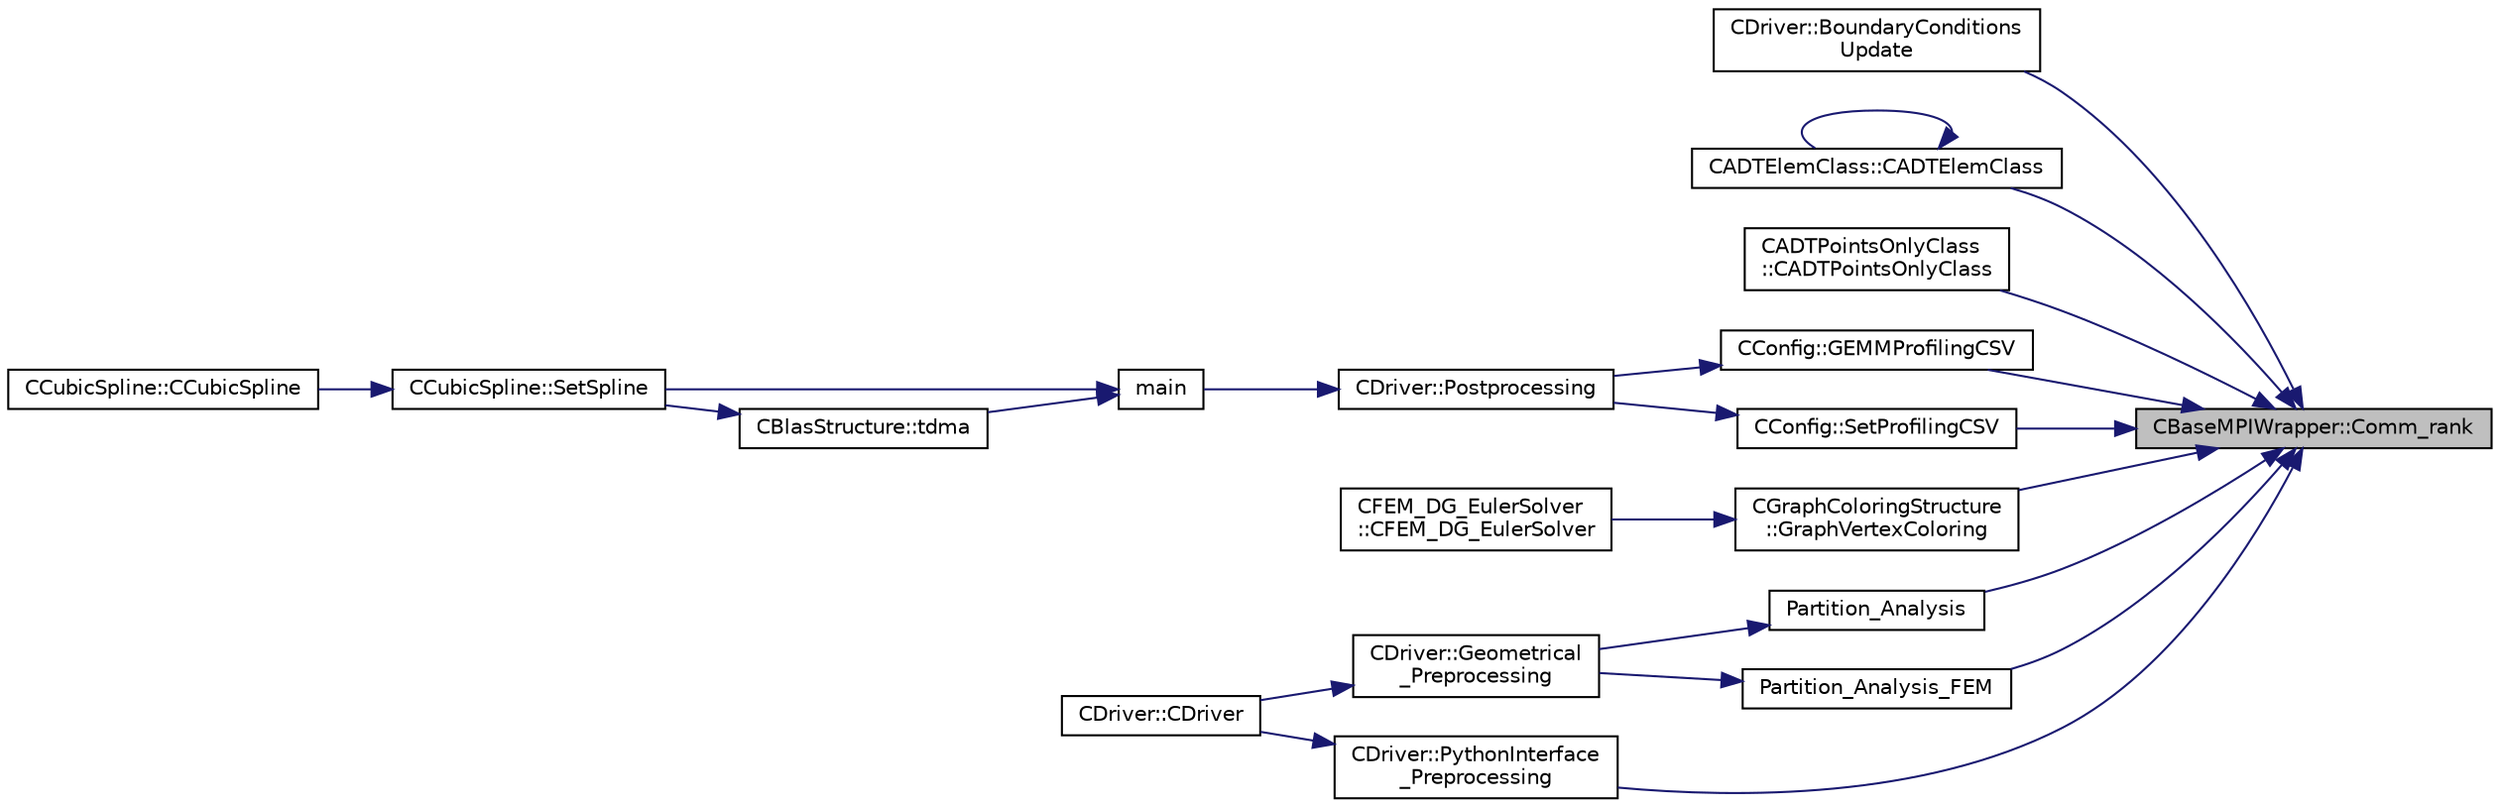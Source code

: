 digraph "CBaseMPIWrapper::Comm_rank"
{
 // LATEX_PDF_SIZE
  edge [fontname="Helvetica",fontsize="10",labelfontname="Helvetica",labelfontsize="10"];
  node [fontname="Helvetica",fontsize="10",shape=record];
  rankdir="RL";
  Node1 [label="CBaseMPIWrapper::Comm_rank",height=0.2,width=0.4,color="black", fillcolor="grey75", style="filled", fontcolor="black",tooltip=" "];
  Node1 -> Node2 [dir="back",color="midnightblue",fontsize="10",style="solid",fontname="Helvetica"];
  Node2 [label="CDriver::BoundaryConditions\lUpdate",height=0.2,width=0.4,color="black", fillcolor="white", style="filled",URL="$classCDriver.html#a77b0a53f8b2462e44d5e34299e3ef1c6",tooltip="Process the boundary conditions and update the multigrid structure."];
  Node1 -> Node3 [dir="back",color="midnightblue",fontsize="10",style="solid",fontname="Helvetica"];
  Node3 [label="CADTElemClass::CADTElemClass",height=0.2,width=0.4,color="black", fillcolor="white", style="filled",URL="$classCADTElemClass.html#aca84ec37470fc91943475dfc8bed21f0",tooltip="Constructor of the class."];
  Node3 -> Node3 [dir="back",color="midnightblue",fontsize="10",style="solid",fontname="Helvetica"];
  Node1 -> Node4 [dir="back",color="midnightblue",fontsize="10",style="solid",fontname="Helvetica"];
  Node4 [label="CADTPointsOnlyClass\l::CADTPointsOnlyClass",height=0.2,width=0.4,color="black", fillcolor="white", style="filled",URL="$classCADTPointsOnlyClass.html#a193a94454e42305eccc40988e0ac0f6d",tooltip="Constructor of the class."];
  Node1 -> Node5 [dir="back",color="midnightblue",fontsize="10",style="solid",fontname="Helvetica"];
  Node5 [label="CConfig::GEMMProfilingCSV",height=0.2,width=0.4,color="black", fillcolor="white", style="filled",URL="$classCConfig.html#a23daca0da392584c34dde6d85ea1f40f",tooltip="Write a CSV file containing the results of the profiling."];
  Node5 -> Node6 [dir="back",color="midnightblue",fontsize="10",style="solid",fontname="Helvetica"];
  Node6 [label="CDriver::Postprocessing",height=0.2,width=0.4,color="black", fillcolor="white", style="filled",URL="$classCDriver.html#a6ad9df8d8a8de75033ef296fed39c213",tooltip="Deallocation routine."];
  Node6 -> Node7 [dir="back",color="midnightblue",fontsize="10",style="solid",fontname="Helvetica"];
  Node7 [label="main",height=0.2,width=0.4,color="black", fillcolor="white", style="filled",URL="$SU2__CFD_8cpp.html#a0ddf1224851353fc92bfbff6f499fa97",tooltip=" "];
  Node7 -> Node8 [dir="back",color="midnightblue",fontsize="10",style="solid",fontname="Helvetica"];
  Node8 [label="CCubicSpline::SetSpline",height=0.2,width=0.4,color="black", fillcolor="white", style="filled",URL="$classCCubicSpline.html#adebd09a8541c796bef56126c6dac8217",tooltip="Build the spline."];
  Node8 -> Node9 [dir="back",color="midnightblue",fontsize="10",style="solid",fontname="Helvetica"];
  Node9 [label="CCubicSpline::CCubicSpline",height=0.2,width=0.4,color="black", fillcolor="white", style="filled",URL="$classCCubicSpline.html#a54563f11c26c56e03c2eb1a792fce067",tooltip="Constructor of the CCubicSpline class (defaults to natural spline)."];
  Node7 -> Node10 [dir="back",color="midnightblue",fontsize="10",style="solid",fontname="Helvetica"];
  Node10 [label="CBlasStructure::tdma",height=0.2,width=0.4,color="black", fillcolor="white", style="filled",URL="$classCBlasStructure.html#aa0cc381060dee0e8c2d4d1e326e64feb",tooltip="Algorithm to solve a linear system with a tridiagonal matrix."];
  Node10 -> Node8 [dir="back",color="midnightblue",fontsize="10",style="solid",fontname="Helvetica"];
  Node1 -> Node11 [dir="back",color="midnightblue",fontsize="10",style="solid",fontname="Helvetica"];
  Node11 [label="CGraphColoringStructure\l::GraphVertexColoring",height=0.2,width=0.4,color="black", fillcolor="white", style="filled",URL="$classCGraphColoringStructure.html#af201979cd95be98ba34369bb30629956",tooltip="Function, which determines the colors for the vertices of the given graph."];
  Node11 -> Node12 [dir="back",color="midnightblue",fontsize="10",style="solid",fontname="Helvetica"];
  Node12 [label="CFEM_DG_EulerSolver\l::CFEM_DG_EulerSolver",height=0.2,width=0.4,color="black", fillcolor="white", style="filled",URL="$classCFEM__DG__EulerSolver.html#a677fa998b78bd489a3f8bee0d56623dd",tooltip=" "];
  Node1 -> Node13 [dir="back",color="midnightblue",fontsize="10",style="solid",fontname="Helvetica"];
  Node13 [label="Partition_Analysis",height=0.2,width=0.4,color="black", fillcolor="white", style="filled",URL="$definition__structure_8cpp.html#a30aa1f3af065c88dc4b96e8227c687b1",tooltip="Performs an analysis of the mesh partitions for distributed memory calculations."];
  Node13 -> Node14 [dir="back",color="midnightblue",fontsize="10",style="solid",fontname="Helvetica"];
  Node14 [label="CDriver::Geometrical\l_Preprocessing",height=0.2,width=0.4,color="black", fillcolor="white", style="filled",URL="$classCDriver.html#ad3d55fa299acdb779a7772bcee249004",tooltip="Construction of the edge-based data structure and the multigrid structure."];
  Node14 -> Node15 [dir="back",color="midnightblue",fontsize="10",style="solid",fontname="Helvetica"];
  Node15 [label="CDriver::CDriver",height=0.2,width=0.4,color="black", fillcolor="white", style="filled",URL="$classCDriver.html#a3fca4a013a6efa9bbb38fe78a86b5f3d",tooltip="Constructor of the class."];
  Node1 -> Node16 [dir="back",color="midnightblue",fontsize="10",style="solid",fontname="Helvetica"];
  Node16 [label="Partition_Analysis_FEM",height=0.2,width=0.4,color="black", fillcolor="white", style="filled",URL="$definition__structure_8cpp.html#ac8f2a44b074b895036080900e1315053",tooltip="Performs an analysis of the mesh partitions for distributed memory calculations for the FEM solver."];
  Node16 -> Node14 [dir="back",color="midnightblue",fontsize="10",style="solid",fontname="Helvetica"];
  Node1 -> Node17 [dir="back",color="midnightblue",fontsize="10",style="solid",fontname="Helvetica"];
  Node17 [label="CDriver::PythonInterface\l_Preprocessing",height=0.2,width=0.4,color="black", fillcolor="white", style="filled",URL="$classCDriver.html#aff17f90d1f041cac6ddaf9d3f7450dbe",tooltip="Initialize Python interface functionalities."];
  Node17 -> Node15 [dir="back",color="midnightblue",fontsize="10",style="solid",fontname="Helvetica"];
  Node1 -> Node18 [dir="back",color="midnightblue",fontsize="10",style="solid",fontname="Helvetica"];
  Node18 [label="CConfig::SetProfilingCSV",height=0.2,width=0.4,color="black", fillcolor="white", style="filled",URL="$classCConfig.html#a1d42d2ff50b3faea9dfbf2d46233b0de",tooltip="Write a CSV file containing the results of the profiling."];
  Node18 -> Node6 [dir="back",color="midnightblue",fontsize="10",style="solid",fontname="Helvetica"];
}
